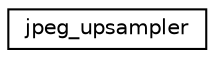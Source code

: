 digraph "Graphical Class Hierarchy"
{
  edge [fontname="Helvetica",fontsize="10",labelfontname="Helvetica",labelfontsize="10"];
  node [fontname="Helvetica",fontsize="10",shape=record];
  rankdir="LR";
  Node1 [label="jpeg_upsampler",height=0.2,width=0.4,color="black", fillcolor="white", style="filled",URL="$structjpeg__upsampler.html"];
}
